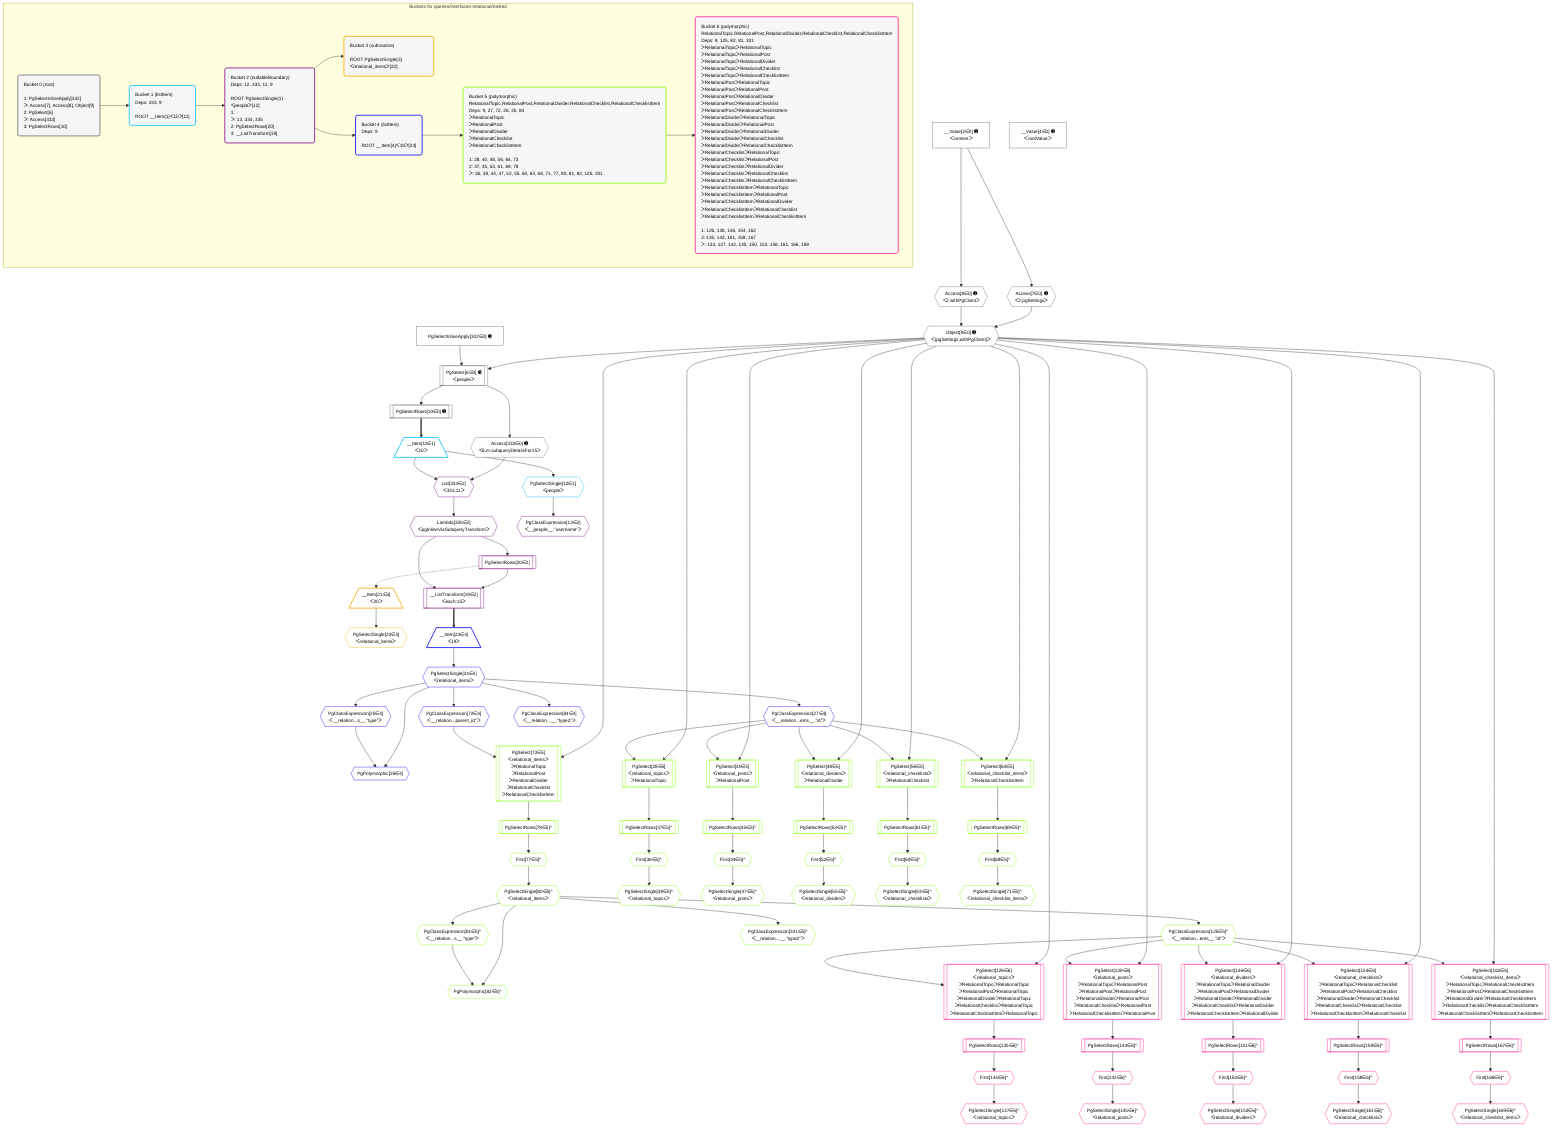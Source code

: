 %%{init: {'themeVariables': { 'fontSize': '12px'}}}%%
graph TD
    classDef path fill:#eee,stroke:#000,color:#000
    classDef plan fill:#fff,stroke-width:1px,color:#000
    classDef itemplan fill:#fff,stroke-width:2px,color:#000
    classDef unbatchedplan fill:#dff,stroke-width:1px,color:#000
    classDef sideeffectplan fill:#fcc,stroke-width:2px,color:#000
    classDef bucket fill:#f6f6f6,color:#000,stroke-width:2px,text-align:left

    subgraph "Buckets for queries/interfaces-relational/nested"
    Bucket0("Bucket 0 (root)<br /><br />1: PgSelectInlineApply[332]<br />ᐳ: Access[7], Access[8], Object[9]<br />2: PgSelect[6]<br />ᐳ: Access[333]<br />3: PgSelectRows[10]"):::bucket
    Bucket1("Bucket 1 (listItem)<br />Deps: 333, 9<br /><br />ROOT __Item{1}ᐸ10ᐳ[11]"):::bucket
    Bucket2("Bucket 2 (nullableBoundary)<br />Deps: 12, 333, 11, 9<br /><br />ROOT PgSelectSingle{1}ᐸpeopleᐳ[12]<br />1: <br />ᐳ: 13, 334, 335<br />2: PgSelectRows[20]<br />3: __ListTransform[19]"):::bucket
    Bucket3("Bucket 3 (subroutine)<br /><br />ROOT PgSelectSingle{3}ᐸrelational_itemsᐳ[22]"):::bucket
    Bucket4("Bucket 4 (listItem)<br />Deps: 9<br /><br />ROOT __Item{4}ᐸ19ᐳ[23]"):::bucket
    Bucket5("Bucket 5 (polymorphic)<br />RelationalTopic,RelationalPost,RelationalDivider,RelationalChecklist,RelationalChecklistItem<br />Deps: 9, 27, 72, 26, 25, 84<br />ᐳRelationalTopic<br />ᐳRelationalPost<br />ᐳRelationalDivider<br />ᐳRelationalChecklist<br />ᐳRelationalChecklistItem<br /><br />1: 28, 40, 48, 56, 64, 73<br />2: 37, 45, 53, 61, 69, 78<br />ᐳ: 36, 39, 44, 47, 52, 55, 60, 63, 68, 71, 77, 80, 81, 82, 125, 331"):::bucket
    Bucket6("Bucket 6 (polymorphic)<br />RelationalTopic,RelationalPost,RelationalDivider,RelationalChecklist,RelationalChecklistItem<br />Deps: 9, 125, 82, 81, 331<br />ᐳRelationalTopicᐳRelationalTopic<br />ᐳRelationalTopicᐳRelationalPost<br />ᐳRelationalTopicᐳRelationalDivider<br />ᐳRelationalTopicᐳRelationalChecklist<br />ᐳRelationalTopicᐳRelationalChecklistItem<br />ᐳRelationalPostᐳRelationalTopic<br />ᐳRelationalPostᐳRelationalPost<br />ᐳRelationalPostᐳRelationalDivider<br />ᐳRelationalPostᐳRelationalChecklist<br />ᐳRelationalPostᐳRelationalChecklistItem<br />ᐳRelationalDividerᐳRelationalTopic<br />ᐳRelationalDividerᐳRelationalPost<br />ᐳRelationalDividerᐳRelationalDivider<br />ᐳRelationalDividerᐳRelationalChecklist<br />ᐳRelationalDividerᐳRelationalChecklistItem<br />ᐳRelationalChecklistᐳRelationalTopic<br />ᐳRelationalChecklistᐳRelationalPost<br />ᐳRelationalChecklistᐳRelationalDivider<br />ᐳRelationalChecklistᐳRelationalChecklist<br />ᐳRelationalChecklistᐳRelationalChecklistItem<br />ᐳRelationalChecklistItemᐳRelationalTopic<br />ᐳRelationalChecklistItemᐳRelationalPost<br />ᐳRelationalChecklistItemᐳRelationalDivider<br />ᐳRelationalChecklistItemᐳRelationalChecklist<br />ᐳRelationalChecklistItemᐳRelationalChecklistItem<br /><br />1: 126, 138, 146, 154, 162<br />2: 135, 143, 151, 159, 167<br />ᐳ: 134, 137, 142, 145, 150, 153, 158, 161, 166, 169"):::bucket
    end
    Bucket0 --> Bucket1
    Bucket1 --> Bucket2
    Bucket2 --> Bucket3 & Bucket4
    Bucket4 --> Bucket5
    Bucket5 --> Bucket6

    %% plan dependencies
    PgSelect6[["PgSelect[6∈0] ➊<br />ᐸpeopleᐳ"]]:::plan
    Object9{{"Object[9∈0] ➊<br />ᐸ{pgSettings,withPgClient}ᐳ"}}:::plan
    PgSelectInlineApply332["PgSelectInlineApply[332∈0] ➊"]:::plan
    Object9 & PgSelectInlineApply332 --> PgSelect6
    Access7{{"Access[7∈0] ➊<br />ᐸ2.pgSettingsᐳ"}}:::plan
    Access8{{"Access[8∈0] ➊<br />ᐸ2.withPgClientᐳ"}}:::plan
    Access7 & Access8 --> Object9
    __Value2["__Value[2∈0] ➊<br />ᐸcontextᐳ"]:::plan
    __Value2 --> Access7
    __Value2 --> Access8
    PgSelectRows10[["PgSelectRows[10∈0] ➊"]]:::plan
    PgSelect6 --> PgSelectRows10
    Access333{{"Access[333∈0] ➊<br />ᐸ6.m.subqueryDetailsFor15ᐳ"}}:::plan
    PgSelect6 --> Access333
    __Value4["__Value[4∈0] ➊<br />ᐸrootValueᐳ"]:::plan
    __Item11[/"__Item[11∈1]<br />ᐸ10ᐳ"\]:::itemplan
    PgSelectRows10 ==> __Item11
    PgSelectSingle12{{"PgSelectSingle[12∈1]<br />ᐸpeopleᐳ"}}:::plan
    __Item11 --> PgSelectSingle12
    __ListTransform19[["__ListTransform[19∈2]<br />ᐸeach:15ᐳ"]]:::plan
    PgSelectRows20[["PgSelectRows[20∈2]"]]:::plan
    Lambda335{{"Lambda[335∈2]<br />ᐸpgInlineViaSubqueryTransformᐳ"}}:::plan
    PgSelectRows20 & Lambda335 --> __ListTransform19
    List334{{"List[334∈2]<br />ᐸ333,11ᐳ"}}:::plan
    Access333 & __Item11 --> List334
    PgClassExpression13{{"PgClassExpression[13∈2]<br />ᐸ__people__.”username”ᐳ"}}:::plan
    PgSelectSingle12 --> PgClassExpression13
    Lambda335 --> PgSelectRows20
    List334 --> Lambda335
    __Item21[/"__Item[21∈3]<br />ᐸ20ᐳ"\]:::itemplan
    PgSelectRows20 -.-> __Item21
    PgSelectSingle22{{"PgSelectSingle[22∈3]<br />ᐸrelational_itemsᐳ"}}:::plan
    __Item21 --> PgSelectSingle22
    PgPolymorphic26{{"PgPolymorphic[26∈4]"}}:::plan
    PgSelectSingle24{{"PgSelectSingle[24∈4]<br />ᐸrelational_itemsᐳ"}}:::plan
    PgClassExpression25{{"PgClassExpression[25∈4]<br />ᐸ__relation...s__.”type”ᐳ"}}:::plan
    PgSelectSingle24 & PgClassExpression25 --> PgPolymorphic26
    __Item23[/"__Item[23∈4]<br />ᐸ19ᐳ"\]:::itemplan
    __ListTransform19 ==> __Item23
    __Item23 --> PgSelectSingle24
    PgSelectSingle24 --> PgClassExpression25
    PgClassExpression27{{"PgClassExpression[27∈4]<br />ᐸ__relation...ems__.”id”ᐳ"}}:::plan
    PgSelectSingle24 --> PgClassExpression27
    PgClassExpression72{{"PgClassExpression[72∈4]<br />ᐸ__relation...parent_id”ᐳ"}}:::plan
    PgSelectSingle24 --> PgClassExpression72
    PgClassExpression84{{"PgClassExpression[84∈4]<br />ᐸ__relation...__.”type2”ᐳ"}}:::plan
    PgSelectSingle24 --> PgClassExpression84
    PgSelect28[["PgSelect[28∈5]<br />ᐸrelational_topicsᐳ<br />ᐳRelationalTopic"]]:::plan
    Object9 & PgClassExpression27 --> PgSelect28
    PgSelect40[["PgSelect[40∈5]<br />ᐸrelational_postsᐳ<br />ᐳRelationalPost"]]:::plan
    Object9 & PgClassExpression27 --> PgSelect40
    PgSelect48[["PgSelect[48∈5]<br />ᐸrelational_dividersᐳ<br />ᐳRelationalDivider"]]:::plan
    Object9 & PgClassExpression27 --> PgSelect48
    PgSelect56[["PgSelect[56∈5]<br />ᐸrelational_checklistsᐳ<br />ᐳRelationalChecklist"]]:::plan
    Object9 & PgClassExpression27 --> PgSelect56
    PgSelect64[["PgSelect[64∈5]<br />ᐸrelational_checklist_itemsᐳ<br />ᐳRelationalChecklistItem"]]:::plan
    Object9 & PgClassExpression27 --> PgSelect64
    PgSelect73[["PgSelect[73∈5]<br />ᐸrelational_itemsᐳ<br />ᐳRelationalTopic<br />ᐳRelationalPost<br />ᐳRelationalDivider<br />ᐳRelationalChecklist<br />ᐳRelationalChecklistItem"]]:::plan
    Object9 & PgClassExpression72 --> PgSelect73
    PgPolymorphic82{{"PgPolymorphic[82∈5]^"}}:::plan
    PgSelectSingle80{{"PgSelectSingle[80∈5]^<br />ᐸrelational_itemsᐳ"}}:::plan
    PgClassExpression81{{"PgClassExpression[81∈5]^<br />ᐸ__relation...s__.”type”ᐳ"}}:::plan
    PgSelectSingle80 & PgClassExpression81 --> PgPolymorphic82
    First36{{"First[36∈5]^"}}:::plan
    PgSelectRows37[["PgSelectRows[37∈5]^"]]:::plan
    PgSelectRows37 --> First36
    PgSelect28 --> PgSelectRows37
    PgSelectSingle39{{"PgSelectSingle[39∈5]^<br />ᐸrelational_topicsᐳ"}}:::plan
    First36 --> PgSelectSingle39
    First44{{"First[44∈5]^"}}:::plan
    PgSelectRows45[["PgSelectRows[45∈5]^"]]:::plan
    PgSelectRows45 --> First44
    PgSelect40 --> PgSelectRows45
    PgSelectSingle47{{"PgSelectSingle[47∈5]^<br />ᐸrelational_postsᐳ"}}:::plan
    First44 --> PgSelectSingle47
    First52{{"First[52∈5]^"}}:::plan
    PgSelectRows53[["PgSelectRows[53∈5]^"]]:::plan
    PgSelectRows53 --> First52
    PgSelect48 --> PgSelectRows53
    PgSelectSingle55{{"PgSelectSingle[55∈5]^<br />ᐸrelational_dividersᐳ"}}:::plan
    First52 --> PgSelectSingle55
    First60{{"First[60∈5]^"}}:::plan
    PgSelectRows61[["PgSelectRows[61∈5]^"]]:::plan
    PgSelectRows61 --> First60
    PgSelect56 --> PgSelectRows61
    PgSelectSingle63{{"PgSelectSingle[63∈5]^<br />ᐸrelational_checklistsᐳ"}}:::plan
    First60 --> PgSelectSingle63
    First68{{"First[68∈5]^"}}:::plan
    PgSelectRows69[["PgSelectRows[69∈5]^"]]:::plan
    PgSelectRows69 --> First68
    PgSelect64 --> PgSelectRows69
    PgSelectSingle71{{"PgSelectSingle[71∈5]^<br />ᐸrelational_checklist_itemsᐳ"}}:::plan
    First68 --> PgSelectSingle71
    First77{{"First[77∈5]^"}}:::plan
    PgSelectRows78[["PgSelectRows[78∈5]^"]]:::plan
    PgSelectRows78 --> First77
    PgSelect73 --> PgSelectRows78
    First77 --> PgSelectSingle80
    PgSelectSingle80 --> PgClassExpression81
    PgClassExpression125{{"PgClassExpression[125∈5]^<br />ᐸ__relation...ems__.”id”ᐳ"}}:::plan
    PgSelectSingle80 --> PgClassExpression125
    PgClassExpression331{{"PgClassExpression[331∈5]^<br />ᐸ__relation...__.”type2”ᐳ"}}:::plan
    PgSelectSingle80 --> PgClassExpression331
    PgSelect126[["PgSelect[126∈6]<br />ᐸrelational_topicsᐳ<br />ᐳRelationalTopicᐳRelationalTopic<br />ᐳRelationalPostᐳRelationalTopic<br />ᐳRelationalDividerᐳRelationalTopic<br />ᐳRelationalChecklistᐳRelationalTopic<br />ᐳRelationalChecklistItemᐳRelationalTopic"]]:::plan
    Object9 & PgClassExpression125 --> PgSelect126
    PgSelect138[["PgSelect[138∈6]<br />ᐸrelational_postsᐳ<br />ᐳRelationalTopicᐳRelationalPost<br />ᐳRelationalPostᐳRelationalPost<br />ᐳRelationalDividerᐳRelationalPost<br />ᐳRelationalChecklistᐳRelationalPost<br />ᐳRelationalChecklistItemᐳRelationalPost"]]:::plan
    Object9 & PgClassExpression125 --> PgSelect138
    PgSelect146[["PgSelect[146∈6]<br />ᐸrelational_dividersᐳ<br />ᐳRelationalTopicᐳRelationalDivider<br />ᐳRelationalPostᐳRelationalDivider<br />ᐳRelationalDividerᐳRelationalDivider<br />ᐳRelationalChecklistᐳRelationalDivider<br />ᐳRelationalChecklistItemᐳRelationalDivider"]]:::plan
    Object9 & PgClassExpression125 --> PgSelect146
    PgSelect154[["PgSelect[154∈6]<br />ᐸrelational_checklistsᐳ<br />ᐳRelationalTopicᐳRelationalChecklist<br />ᐳRelationalPostᐳRelationalChecklist<br />ᐳRelationalDividerᐳRelationalChecklist<br />ᐳRelationalChecklistᐳRelationalChecklist<br />ᐳRelationalChecklistItemᐳRelationalChecklist"]]:::plan
    Object9 & PgClassExpression125 --> PgSelect154
    PgSelect162[["PgSelect[162∈6]<br />ᐸrelational_checklist_itemsᐳ<br />ᐳRelationalTopicᐳRelationalChecklistItem<br />ᐳRelationalPostᐳRelationalChecklistItem<br />ᐳRelationalDividerᐳRelationalChecklistItem<br />ᐳRelationalChecklistᐳRelationalChecklistItem<br />ᐳRelationalChecklistItemᐳRelationalChecklistItem"]]:::plan
    Object9 & PgClassExpression125 --> PgSelect162
    First134{{"First[134∈6]^"}}:::plan
    PgSelectRows135[["PgSelectRows[135∈6]^"]]:::plan
    PgSelectRows135 --> First134
    PgSelect126 --> PgSelectRows135
    PgSelectSingle137{{"PgSelectSingle[137∈6]^<br />ᐸrelational_topicsᐳ"}}:::plan
    First134 --> PgSelectSingle137
    First142{{"First[142∈6]^"}}:::plan
    PgSelectRows143[["PgSelectRows[143∈6]^"]]:::plan
    PgSelectRows143 --> First142
    PgSelect138 --> PgSelectRows143
    PgSelectSingle145{{"PgSelectSingle[145∈6]^<br />ᐸrelational_postsᐳ"}}:::plan
    First142 --> PgSelectSingle145
    First150{{"First[150∈6]^"}}:::plan
    PgSelectRows151[["PgSelectRows[151∈6]^"]]:::plan
    PgSelectRows151 --> First150
    PgSelect146 --> PgSelectRows151
    PgSelectSingle153{{"PgSelectSingle[153∈6]^<br />ᐸrelational_dividersᐳ"}}:::plan
    First150 --> PgSelectSingle153
    First158{{"First[158∈6]^"}}:::plan
    PgSelectRows159[["PgSelectRows[159∈6]^"]]:::plan
    PgSelectRows159 --> First158
    PgSelect154 --> PgSelectRows159
    PgSelectSingle161{{"PgSelectSingle[161∈6]^<br />ᐸrelational_checklistsᐳ"}}:::plan
    First158 --> PgSelectSingle161
    First166{{"First[166∈6]^"}}:::plan
    PgSelectRows167[["PgSelectRows[167∈6]^"]]:::plan
    PgSelectRows167 --> First166
    PgSelect162 --> PgSelectRows167
    PgSelectSingle169{{"PgSelectSingle[169∈6]^<br />ᐸrelational_checklist_itemsᐳ"}}:::plan
    First166 --> PgSelectSingle169

    %% define steps
    classDef bucket0 stroke:#696969
    class Bucket0,__Value2,__Value4,PgSelect6,Access7,Access8,Object9,PgSelectRows10,PgSelectInlineApply332,Access333 bucket0
    classDef bucket1 stroke:#00bfff
    class Bucket1,__Item11,PgSelectSingle12 bucket1
    classDef bucket2 stroke:#7f007f
    class Bucket2,PgClassExpression13,__ListTransform19,PgSelectRows20,List334,Lambda335 bucket2
    classDef bucket3 stroke:#ffa500
    class Bucket3,__Item21,PgSelectSingle22 bucket3
    classDef bucket4 stroke:#0000ff
    class Bucket4,__Item23,PgSelectSingle24,PgClassExpression25,PgPolymorphic26,PgClassExpression27,PgClassExpression72,PgClassExpression84 bucket4
    classDef bucket5 stroke:#7fff00
    class Bucket5,PgSelect28,First36,PgSelectRows37,PgSelectSingle39,PgSelect40,First44,PgSelectRows45,PgSelectSingle47,PgSelect48,First52,PgSelectRows53,PgSelectSingle55,PgSelect56,First60,PgSelectRows61,PgSelectSingle63,PgSelect64,First68,PgSelectRows69,PgSelectSingle71,PgSelect73,First77,PgSelectRows78,PgSelectSingle80,PgClassExpression81,PgPolymorphic82,PgClassExpression125,PgClassExpression331 bucket5
    classDef bucket6 stroke:#ff1493
    class Bucket6,PgSelect126,First134,PgSelectRows135,PgSelectSingle137,PgSelect138,First142,PgSelectRows143,PgSelectSingle145,PgSelect146,First150,PgSelectRows151,PgSelectSingle153,PgSelect154,First158,PgSelectRows159,PgSelectSingle161,PgSelect162,First166,PgSelectRows167,PgSelectSingle169 bucket6